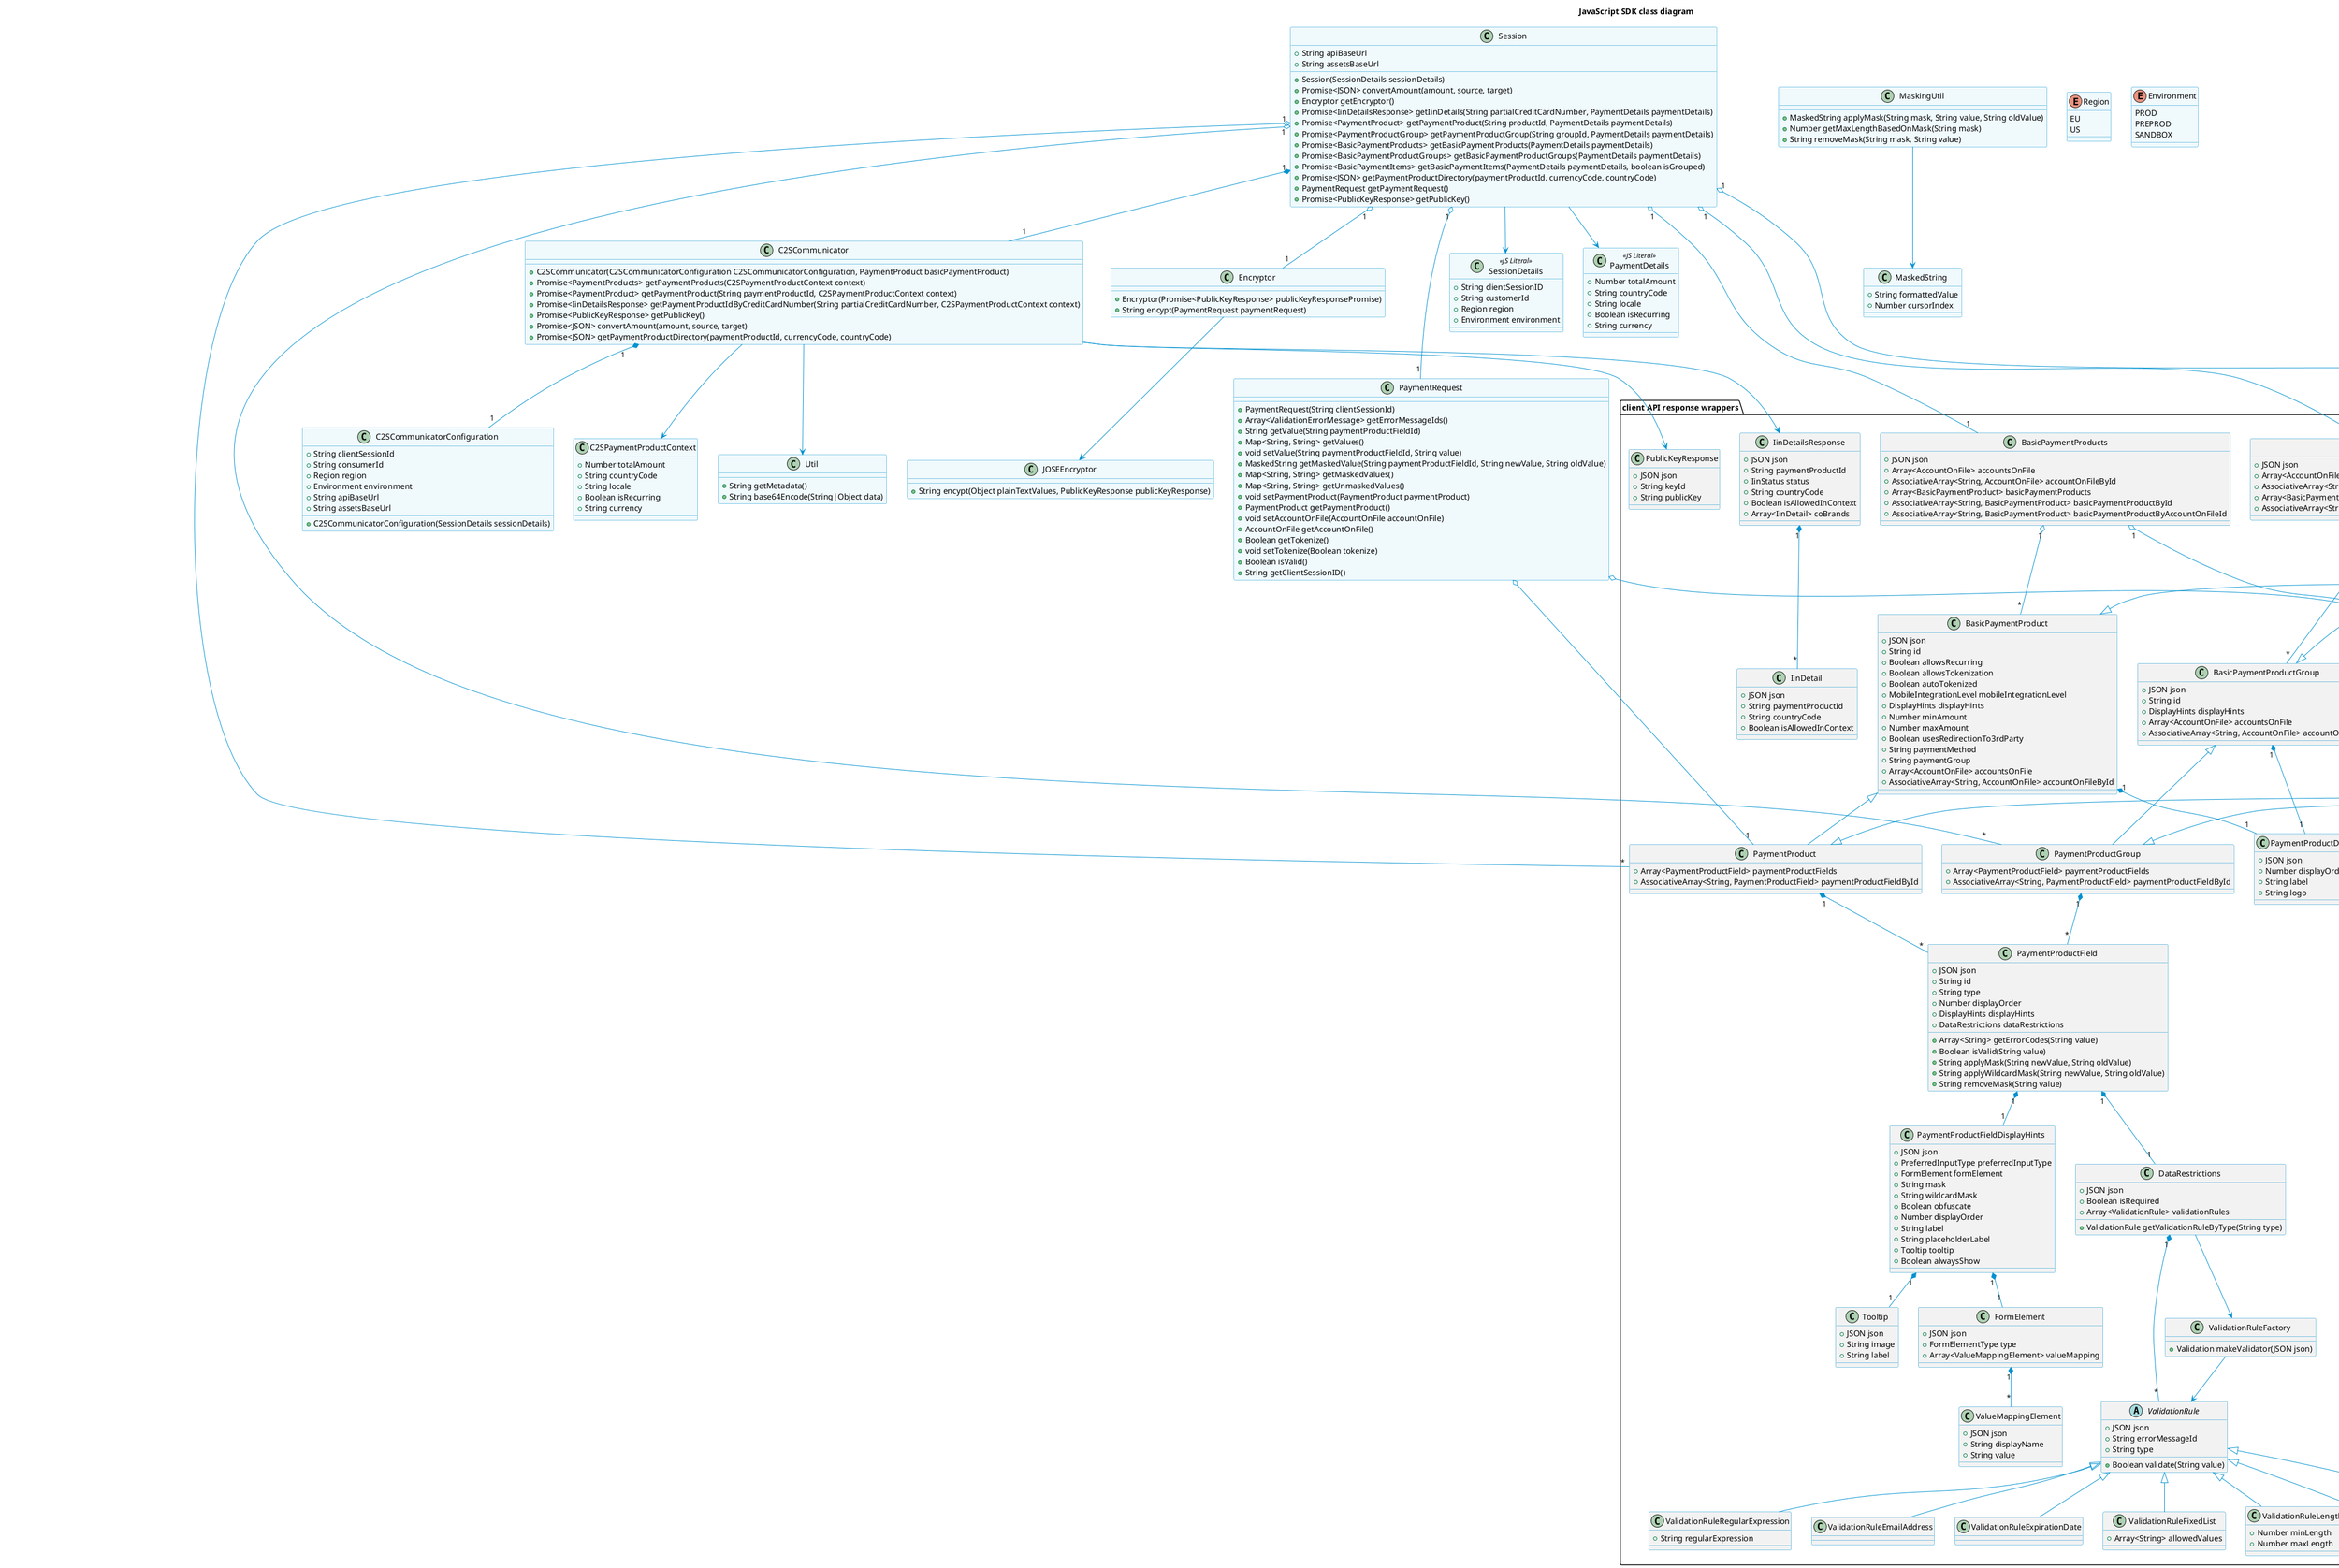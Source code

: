 @startuml

' This is a plantUML (http://plantuml.sourceforge.net/) file that contains the class diagram of the JS SDK.


title <b>JavaScript SDK class diagram</b>

skinparam class {
	BackgroundColor #F0F9FC
	ArrowColor #0091CF
	BorderColor #0091CF
}

package "client API response wrappers" <<Rect>> {
	
	class BasicPaymentProducts  #f2f2f2 {
		+JSON json	
		+Array<AccountOnFile> accountsOnFile
		+AssociativeArray<String, AccountOnFile> accountOnFileById
		+Array<BasicPaymentProduct> basicPaymentProducts
		+AssociativeArray<String, BasicPaymentProduct> basicPaymentProductById
		+AssociativeArray<String, BasicPaymentProduct> basicPaymentProductByAccountOnFileId
	}
	
	class BasicPaymentProductGroups  #f2f2f2 {
		+JSON json	
		+Array<AccountOnFile> accountsOnFile
		+AssociativeArray<String, AccountOnFile> accountOnFileById
		+Array<BasicPaymentProductGroup> basicPaymentProductGroups
		+AssociativeArray<String, BasicPaymentProductGroup> basicPaymentProductGroupById
	}
	
	class BasicPaymentItems  #f2f2f2 {
		+JSON json	
		+Array<AccountOnFile> accountsOnFile
		+AssociativeArray<String, AccountOnFile> accountOnFileById
		+Array<BasicPaymentItem> basicPaymentItems
		+AssociativeArray<String, BasicPaymentItem> basicPaymentItemById
	}

	interface BasicPaymentItem  #f2f2f2{
		+JSON json	
		+String id
		+DisplayHints displayHints
		+Array<AccountOnFile> accountsOnFile
		+AssociativeArray<String, AccountOnFile> accountOnFileById
	}	
	
	interface PaymentItem  #f2f2f2 {	
		+Array<PaymentProductField> paymentProductFields
		+AssociativeArray<String, PaymentProductField> paymentProductFieldById	
	}
	
	class BasicPaymentProduct  #f2f2f2 {
		+JSON json	
		+String id
		+Boolean allowsRecurring
		+Boolean allowsTokenization
		+Boolean autoTokenized
		+MobileIntegrationLevel mobileIntegrationLevel
		+DisplayHints displayHints
		+Number minAmount
		+Number maxAmount
		+Boolean usesRedirectionTo3rdParty
		+String paymentMethod
		+String paymentGroup		
		+Array<AccountOnFile> accountsOnFile
		+AssociativeArray<String, AccountOnFile> accountOnFileById
	} 
	
	class PaymentProduct  #f2f2f2 {
		+Array<PaymentProductField> paymentProductFields
		+AssociativeArray<String, PaymentProductField> paymentProductFieldById
	} 	
	
	class BasicPaymentProductGroup  #f2f2f2 {
		+JSON json	
		+String id
		+DisplayHints displayHints
		+Array<AccountOnFile> accountsOnFile
		+AssociativeArray<String, AccountOnFile> accountOnFileById
	} 
	
	class PaymentProductGroup  #f2f2f2 {
		+Array<PaymentProductField> paymentProductFields
		+AssociativeArray<String, PaymentProductField> paymentProductFieldById
	} 	
		
	class AccountOnFile #f2f2f2 {
		+JSON json	
		+String id
		+String paymentProductId
		+String displayText
		+Array<Attribute> attributes
		+AssociativeArray<String, Attribute> attributeByKey
		+AccountOnFileDisplayHints displayHints
		+String getMaskedValueByAttributeKey(String attributeKey)
	}
	
	class Attribute #f2f2f2 {
		+JSON json
		+String key
		+String value
		+AccountOnFileAttributeStatus status
		+String mustWriteReason
	}
	
	class LabelTemplateElement #f2f2f2 {
		+JSON json
		+String attributeKey
		+String mask
		+String wildcardMask
	}

	class AccountOnFileDisplayHints #f2f2f2 {
		+JSON json
		+Array<labelTemplateElement> labelTemplate
		+AssociativeArray<String, labelTemplateElement> labelTemplateElementByAttributeKey
	}
	
	class PaymentProductField #f2f2f2 {
		+JSON json	
		+String id
		+String type
		+Number displayOrder
		+DisplayHints displayHints
		+DataRestrictions dataRestrictions
		+Array<String> getErrorCodes(String value)
		+Boolean isValid(String value)
		+String applyMask(String newValue, String oldValue)
		+String applyWildcardMask(String newValue, String oldValue)
		+String removeMask(String value)
	}

	class PaymentProductDisplayHints #f2f2f2 {
		+JSON json	
		+Number displayOrder	
		+String label
		+String logo
	}
	class PaymentProductFieldDisplayHints #f2f2f2 {
		+JSON json	
		+PreferredInputType preferredInputType
		+FormElement formElement
		+String mask
		+String wildcardMask
		+Boolean obfuscate
		+Number displayOrder	
		+String label
		+String placeholderLabel
		+Tooltip tooltip
		+Boolean alwaysShow
	}

	class DataRestrictions #f2f2f2 {
		+JSON json
		+Boolean isRequired
		+Array<ValidationRule> validationRules
		+ValidationRule getValidationRuleByType(String type)
	}

	abstract class ValidationRule #f2f2f2 {
		+JSON json
		+String errorMessageId
		+String type
		+Boolean validate(String value)
	}

    class ValidationRuleFactory #f2f2f2 {
        +Validation makeValidator(JSON json)
    }

	class ValidationRuleRegularExpression #f2f2f2 {
		+String regularExpression
	}

	class ValidationRuleEmailAddress #f2f2f2 {
	}

	class ValidationRuleExpirationDate #f2f2f2 {
	}

	class ValidationRuleFixedList #f2f2f2 {
		+Array<String> allowedValues
	}

	class ValidationRuleLength #f2f2f2 {
		+Number minLength
		+Number maxLength
	}

	class ValidationRuleLuhn #f2f2f2 {
	}

	class ValidationRuleRange #f2f2f2 {
		+Number minValue
		+Number maxValue
	}

	class IinDetailsResponse #f2f2f2 {
		+JSON json
		+String paymentProductId
		+IinStatus status
		+String countryCode
		+Boolean isAllowedInContext
		+Array<IinDetail> coBrands
	}
	
	class IinDetail #f2f2f2 {
		+JSON json
		+String paymentProductId
		+String countryCode
		+Boolean isAllowedInContext
	}

	class PublicKeyResponse #f2f2f2 {
		+JSON json
		+String keyId
		+String publicKey
	}

	class Tooltip #f2f2f2 {
		+JSON json
		+String image
		+String label
	}

	class FormElement #f2f2f2 {
		+JSON json
		+FormElementType type
		+Array<ValueMappingElement> valueMapping
	}

	class ValueMappingElement #f2f2f2 {
		+JSON json		
		+String displayName
		+String value
	}
	
	enum PreferredInputType #f2f2f2 {
		STRING_KEYBOARD
		INTEGER_KEYBOARD
		EMAILADDRESS_KEYBOARD
		PHONENUMBER_KEYBOARD
	}

	enum FormElementType #f2f2f2 {
		TEXT
		LIST
		CURRENCY
	}

	enum IinStatus #f2f2f2 {
		SUPPORTED
		UNSUPPORTED
		UNKNOWN
		NOT_ENOUGH_DIGITS	
		EXISTING_BUT_NOT_ALLOWED
	}

	enum MobileIntegrationLevel #f2f2f2 {
		NO_SUPPORT
		BASIC_SUPPORT
		OPTIMIZED_SUPPORT
	}

	enum AccountOnFileAttributeStatus #f2f2f2 {
		READ_ONLY
		CAN_WRITE
		MUST_WRITE
	}

}

class Session {
	+String apiBaseUrl
	+String assetsBaseUrl
    +Session(SessionDetails sessionDetails)	
	+Promise<JSON> convertAmount(amount, source, target)
	+Encryptor getEncryptor()
	+Promise<IinDetailsResponse> getIinDetails(String partialCreditCardNumber, PaymentDetails paymentDetails)
	+Promise<PaymentProduct> getPaymentProduct(String productId, PaymentDetails paymentDetails)
	+Promise<PaymentProductGroup> getPaymentProductGroup(String groupId, PaymentDetails paymentDetails)
	+Promise<BasicPaymentProducts> getBasicPaymentProducts(PaymentDetails paymentDetails)
	+Promise<BasicPaymentProductGroups> getBasicPaymentProductGroups(PaymentDetails paymentDetails)
	+Promise<BasicPaymentItems> getBasicPaymentItems(PaymentDetails paymentDetails, boolean isGrouped)
	+Promise<JSON> getPaymentProductDirectory(paymentProductId, currencyCode, countryCode)
	+PaymentRequest getPaymentRequest()
	+Promise<PublicKeyResponse> getPublicKey()
}

class C2SCommunicator {
	+C2SCommunicator(C2SCommunicatorConfiguration C2SCommunicatorConfiguration, PaymentProduct basicPaymentProduct)
	+Promise<PaymentProducts> getPaymentProducts(C2SPaymentProductContext context)
	+Promise<PaymentProduct> getPaymentProduct(String paymentProductId, C2SPaymentProductContext context)
	+Promise<IinDetailsResponse> getPaymentProductIdByCreditCardNumber(String partialCreditCardNumber, C2SPaymentProductContext context)
	+Promise<PublicKeyResponse> getPublicKey()
	+Promise<JSON> convertAmount(amount, source, target)
	+Promise<JSON> getPaymentProductDirectory(paymentProductId, currencyCode, countryCode)
}

class C2SCommunicatorConfiguration {
	+String clientSessionId
	+String consumerId 
	+Region region
	+Environment environment
	+String apiBaseUrl
	+String assetsBaseUrl
	+C2SCommunicatorConfiguration(SessionDetails sessionDetails)
}

class C2SPaymentProductContext {
	+Number totalAmount
	+String countryCode
	+String locale
	+Boolean isRecurring
	+String currency
}

class Encryptor {
	+Encryptor(Promise<PublicKeyResponse> publicKeyResponsePromise)
	+String encypt(PaymentRequest paymentRequest)
}

class JOSEEncryptor {
	+String encypt(Object plainTextValues, PublicKeyResponse publicKeyResponse)
}

class PaymentRequest {
    +PaymentRequest(String clientSessionId)
	+Array<ValidationErrorMessage> getErrorMessageIds()
	+String getValue(String paymentProductFieldId)
	+Map<String, String> getValues()
	+void setValue(String paymentProductFieldId, String value)
	+MaskedString getMaskedValue(String paymentProductFieldId, String newValue, String oldValue)
	+Map<String, String> getMaskedValues()
	+Map<String, String> getUnmaskedValues()
	+void setPaymentProduct(PaymentProduct paymentProduct)
	+PaymentProduct getPaymentProduct()
	+void setAccountOnFile(AccountOnFile accountOnFile)
	+AccountOnFile getAccountOnFile()
 	+Boolean getTokenize()
 	+void setTokenize(Boolean tokenize)
	+Boolean isValid()
	+String getClientSessionID()
}

class MaskingUtil {
	+MaskedString applyMask(String mask, String value, String oldValue)
	+Number getMaxLengthBasedOnMask(String mask)
	+String removeMask(String mask, String value)
}

class MaskedString {
	+String formattedValue
	+Number cursorIndex
}

class SessionDetails <<JS Literal>> {
	+String clientSessionID
	+String customerId
	+Region region
	+Environment environment
}

class PaymentDetails <<JS Literal>> {
	+Number totalAmount
	+String countryCode
	+String locale
	+Boolean isRecurring
	+String currency
}

class Util {
	+String getMetadata()
	+String base64Encode(String|Object data)
}

enum Region {
	EU
	US
}

enum Environment {
	PROD
	PREPROD
	SANDBOX
}

Session "1" *-- "1" C2SCommunicator
Session "1" o-- "1" PaymentRequest
Session "1" o-- "*" PaymentProduct
Session "1" o-- "1" BasicPaymentProducts
Session "1" o-- "*" PaymentProductGroup
Session "1" o-- "1" BasicPaymentProductGroups
Session "1" o-- "1" BasicPaymentItems  
Session "1" o-- "1" Encryptor
Session --> PaymentDetails
Session --> SessionDetails

BasicPaymentItems "1" o-- "*" AccountOnFile
BasicPaymentItems "1" o-- "*" BasicPaymentItem

BasicPaymentProducts "1" o-- "*" AccountOnFile
BasicPaymentProducts "1" o-- "*" BasicPaymentProduct

BasicPaymentProductGroups "1" o-- "*" AccountOnFile
BasicPaymentProductGroups "1" o-- "*" BasicPaymentProductGroup

BasicPaymentItem <|-- PaymentItem
BasicPaymentProduct <|-- PaymentProduct
BasicPaymentProduct <|- BasicPaymentItem
BasicPaymentProduct "1" *-- "1" PaymentProductDisplayHints

BasicPaymentProductGroup <|-- PaymentProductGroup
BasicPaymentProductGroup <|- BasicPaymentItem
BasicPaymentProductGroup "1" *-- "1" PaymentProductDisplayHints

PaymentProduct <|- PaymentItem
PaymentProduct "1" *-- "*" PaymentProductField

PaymentProductGroup <|- PaymentItem
PaymentProductGroup "1" *-- "*" PaymentProductField

ValidationRule <|-- ValidationRuleLuhn
ValidationRule <|-- ValidationRuleExpirationDate
ValidationRule <|-- ValidationRuleRegularExpression
ValidationRule <|-- ValidationRuleRange
ValidationRule <|-- ValidationRuleLength
ValidationRule <|-- ValidationRuleFixedList
ValidationRule <|-- ValidationRuleEmailAddress
C2SCommunicator "1" *-- "1" C2SCommunicatorConfiguration
C2SCommunicator --> IinDetailsResponse
IinDetailsResponse "1" *-- "*" IinDetail
C2SCommunicator --> PublicKeyResponse
C2SCommunicator --> C2SPaymentProductContext
C2SCommunicator --> Util
Encryptor --> JOSEEncryptor
PaymentRequest o-- "1" PaymentProduct
PaymentRequest o-- "1" AccountOnFile

PaymentProductField "1" *-- "1" PaymentProductFieldDisplayHints
PaymentProductFieldDisplayHints "1" *-- "1" Tooltip
PaymentProductFieldDisplayHints "1" *-- "1" FormElement
FormElement "1" *-- "*" ValueMappingElement

AccountOnFile "1" *-- "1" AccountOnFileDisplayHints
AccountOnFileDisplayHints "1" *-- "*" LabelTemplateElement
AccountOnFile "1" *-- "*" Attribute
PaymentProductField "1" *-- "1" DataRestrictions
DataRestrictions "1" *-- "*" ValidationRule
MaskingUtil --> MaskedString 
DataRestrictions --> ValidationRuleFactory
ValidationRuleFactory --> ValidationRule
@enduml